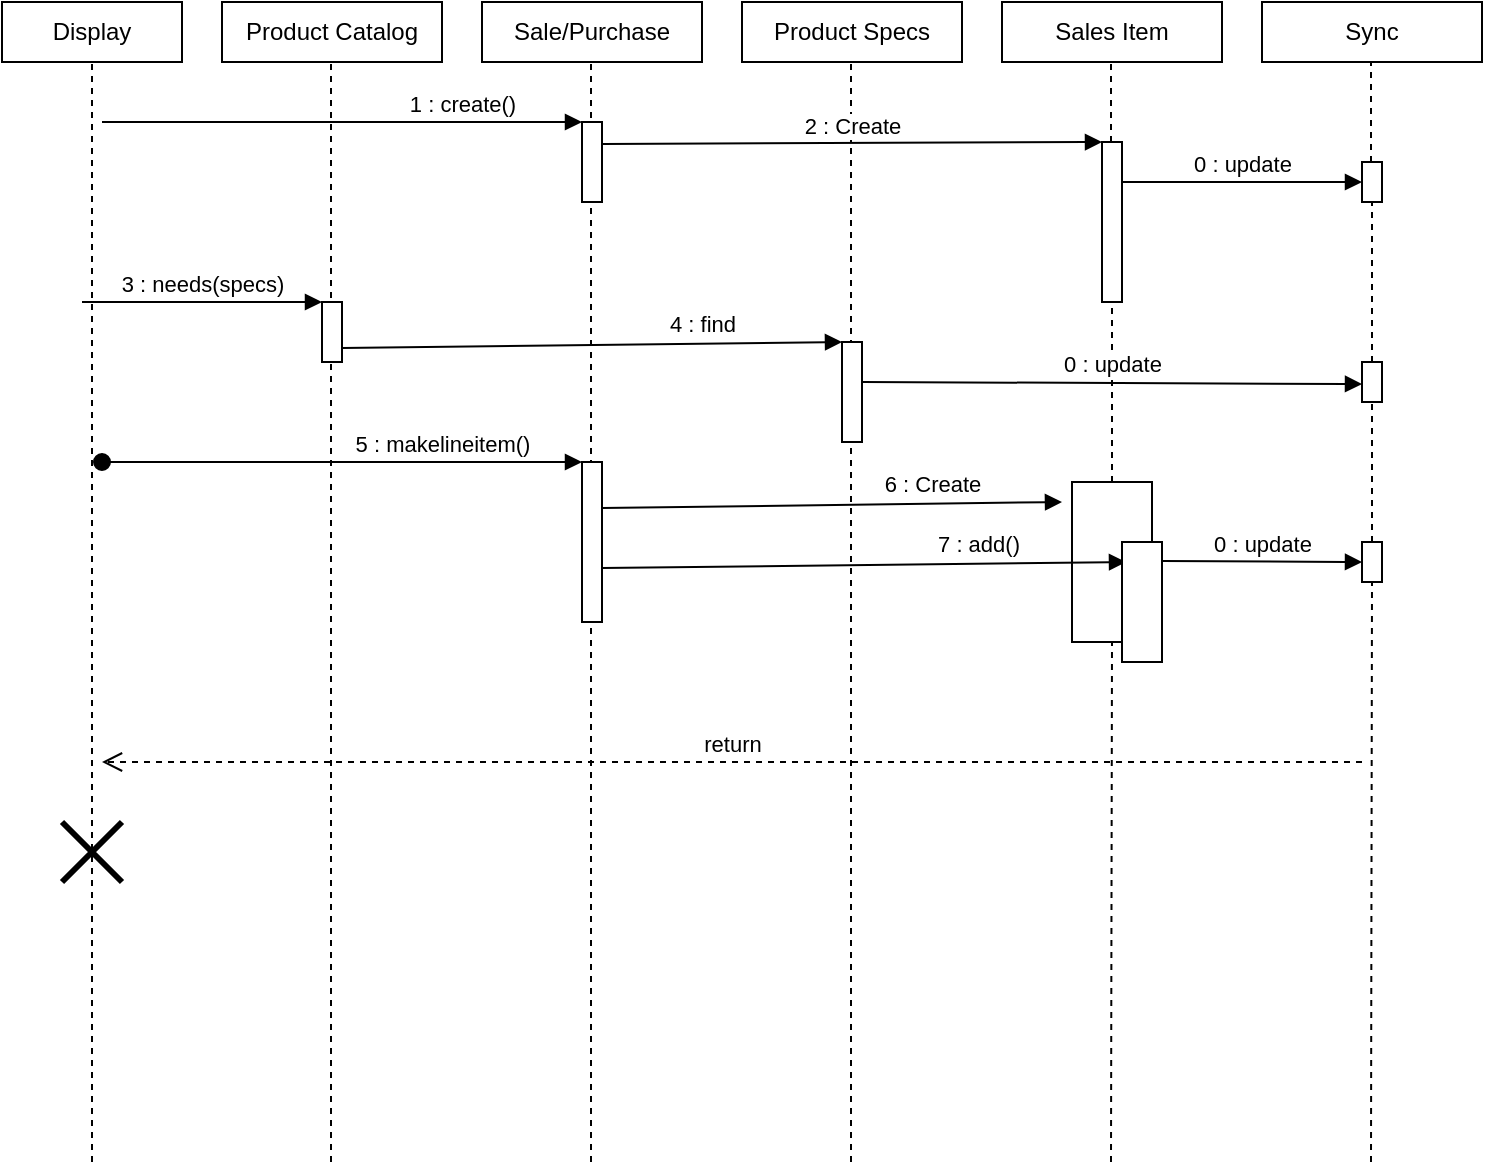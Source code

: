 <mxfile version="13.6.2" type="device"><diagram id="TnntH0DLLdK09GkPXZ0S" name="Page-1"><mxGraphModel dx="1822" dy="822" grid="1" gridSize="10" guides="1" tooltips="1" connect="1" arrows="1" fold="1" page="0" pageScale="1" pageWidth="850" pageHeight="1100" math="0" shadow="0"><root><mxCell id="0"/><mxCell id="1" parent="0"/><mxCell id="eNyDji231cgdocFPF62N-1" value="Display" style="rounded=0;whiteSpace=wrap;html=1;" vertex="1" parent="1"><mxGeometry x="-50" y="100" width="90" height="30" as="geometry"/></mxCell><mxCell id="eNyDji231cgdocFPF62N-2" value="Product Catalog" style="rounded=0;whiteSpace=wrap;html=1;" vertex="1" parent="1"><mxGeometry x="60" y="100" width="110" height="30" as="geometry"/></mxCell><mxCell id="eNyDji231cgdocFPF62N-3" value="Sale/Purchase" style="rounded=0;whiteSpace=wrap;html=1;" vertex="1" parent="1"><mxGeometry x="190" y="100" width="110" height="30" as="geometry"/></mxCell><mxCell id="eNyDji231cgdocFPF62N-4" value="Product Specs" style="rounded=0;whiteSpace=wrap;html=1;" vertex="1" parent="1"><mxGeometry x="320" y="100" width="110" height="30" as="geometry"/></mxCell><mxCell id="eNyDji231cgdocFPF62N-5" value="Sales Item" style="rounded=0;whiteSpace=wrap;html=1;" vertex="1" parent="1"><mxGeometry x="450" y="100" width="110" height="30" as="geometry"/></mxCell><mxCell id="eNyDji231cgdocFPF62N-6" value="" style="endArrow=none;dashed=1;html=1;entryX=0.5;entryY=1;entryDx=0;entryDy=0;" edge="1" parent="1" target="eNyDji231cgdocFPF62N-1"><mxGeometry width="50" height="50" relative="1" as="geometry"><mxPoint x="-5" y="680" as="sourcePoint"/><mxPoint x="10" y="190" as="targetPoint"/></mxGeometry></mxCell><mxCell id="eNyDji231cgdocFPF62N-7" value="" style="endArrow=none;dashed=1;html=1;entryX=0.5;entryY=1;entryDx=0;entryDy=0;" edge="1" parent="1"><mxGeometry width="50" height="50" relative="1" as="geometry"><mxPoint x="114.5" y="680" as="sourcePoint"/><mxPoint x="114.5" y="130" as="targetPoint"/></mxGeometry></mxCell><mxCell id="eNyDji231cgdocFPF62N-8" value="" style="endArrow=none;dashed=1;html=1;entryX=0.5;entryY=1;entryDx=0;entryDy=0;" edge="1" parent="1"><mxGeometry width="50" height="50" relative="1" as="geometry"><mxPoint x="244.5" y="680" as="sourcePoint"/><mxPoint x="244.5" y="130" as="targetPoint"/></mxGeometry></mxCell><mxCell id="eNyDji231cgdocFPF62N-9" value="" style="endArrow=none;dashed=1;html=1;entryX=0.5;entryY=1;entryDx=0;entryDy=0;" edge="1" parent="1"><mxGeometry width="50" height="50" relative="1" as="geometry"><mxPoint x="374.5" y="680" as="sourcePoint"/><mxPoint x="374.5" y="130" as="targetPoint"/></mxGeometry></mxCell><mxCell id="eNyDji231cgdocFPF62N-10" value="" style="endArrow=none;dashed=1;html=1;entryX=0.5;entryY=1;entryDx=0;entryDy=0;" edge="1" parent="1" source="eNyDji231cgdocFPF62N-16"><mxGeometry width="50" height="50" relative="1" as="geometry"><mxPoint x="504.5" y="680" as="sourcePoint"/><mxPoint x="504.5" y="130" as="targetPoint"/></mxGeometry></mxCell><mxCell id="eNyDji231cgdocFPF62N-11" value="Sync" style="rounded=0;whiteSpace=wrap;html=1;" vertex="1" parent="1"><mxGeometry x="580" y="100" width="110" height="30" as="geometry"/></mxCell><mxCell id="eNyDji231cgdocFPF62N-12" value="" style="endArrow=none;dashed=1;html=1;entryX=0.5;entryY=1;entryDx=0;entryDy=0;" edge="1" parent="1" source="eNyDji231cgdocFPF62N-38"><mxGeometry width="50" height="50" relative="1" as="geometry"><mxPoint x="634.5" y="680" as="sourcePoint"/><mxPoint x="634.5" y="130" as="targetPoint"/></mxGeometry></mxCell><mxCell id="eNyDji231cgdocFPF62N-13" value="" style="html=1;points=[];perimeter=orthogonalPerimeter;" vertex="1" parent="1"><mxGeometry x="240" y="160" width="10" height="40" as="geometry"/></mxCell><mxCell id="eNyDji231cgdocFPF62N-14" value="1 : create()" style="html=1;verticalAlign=bottom;endArrow=block;entryX=0;entryY=0;" edge="1" target="eNyDji231cgdocFPF62N-13" parent="1"><mxGeometry x="0.5" relative="1" as="geometry"><mxPoint y="160" as="sourcePoint"/><mxPoint as="offset"/></mxGeometry></mxCell><mxCell id="eNyDji231cgdocFPF62N-17" value="2 : Create" style="html=1;verticalAlign=bottom;endArrow=block;entryX=0;entryY=0;exitX=1;exitY=0.275;exitDx=0;exitDy=0;exitPerimeter=0;" edge="1" target="eNyDji231cgdocFPF62N-16" parent="1" source="eNyDji231cgdocFPF62N-13"><mxGeometry relative="1" as="geometry"><mxPoint x="560" y="170" as="sourcePoint"/></mxGeometry></mxCell><mxCell id="eNyDji231cgdocFPF62N-19" value="" style="html=1;points=[];perimeter=orthogonalPerimeter;" vertex="1" parent="1"><mxGeometry x="110" y="250" width="10" height="30" as="geometry"/></mxCell><mxCell id="eNyDji231cgdocFPF62N-20" value="3 : needs(specs)" style="html=1;verticalAlign=bottom;startArrow=none;endArrow=block;startSize=8;startFill=0;" edge="1" target="eNyDji231cgdocFPF62N-19" parent="1"><mxGeometry relative="1" as="geometry"><mxPoint x="-10" y="250" as="sourcePoint"/></mxGeometry></mxCell><mxCell id="eNyDji231cgdocFPF62N-22" value="" style="html=1;points=[];perimeter=orthogonalPerimeter;" vertex="1" parent="1"><mxGeometry x="370" y="270" width="10" height="50" as="geometry"/></mxCell><mxCell id="eNyDji231cgdocFPF62N-23" value="4 : find" style="html=1;verticalAlign=bottom;endArrow=block;entryX=0;entryY=0;exitX=1;exitY=0.767;exitDx=0;exitDy=0;exitPerimeter=0;" edge="1" target="eNyDji231cgdocFPF62N-22" parent="1" source="eNyDji231cgdocFPF62N-19"><mxGeometry x="0.44" y="1" relative="1" as="geometry"><mxPoint x="300" y="270" as="sourcePoint"/><mxPoint as="offset"/></mxGeometry></mxCell><mxCell id="eNyDji231cgdocFPF62N-25" value="" style="html=1;points=[];perimeter=orthogonalPerimeter;" vertex="1" parent="1"><mxGeometry x="240" y="330" width="10" height="80" as="geometry"/></mxCell><mxCell id="eNyDji231cgdocFPF62N-26" value="5 : makelineitem()" style="html=1;verticalAlign=bottom;startArrow=oval;endArrow=block;startSize=8;" edge="1" target="eNyDji231cgdocFPF62N-25" parent="1"><mxGeometry x="0.417" relative="1" as="geometry"><mxPoint y="330" as="sourcePoint"/><mxPoint as="offset"/></mxGeometry></mxCell><mxCell id="eNyDji231cgdocFPF62N-27" value="6 : Create" style="html=1;verticalAlign=bottom;endArrow=block;exitX=1;exitY=0.767;exitDx=0;exitDy=0;exitPerimeter=0;" edge="1" parent="1"><mxGeometry x="0.44" y="1" relative="1" as="geometry"><mxPoint x="250" y="353.01" as="sourcePoint"/><mxPoint x="480" y="350" as="targetPoint"/><mxPoint as="offset"/></mxGeometry></mxCell><mxCell id="eNyDji231cgdocFPF62N-16" value="" style="html=1;points=[];perimeter=orthogonalPerimeter;" vertex="1" parent="1"><mxGeometry x="500" y="170" width="10" height="80" as="geometry"/></mxCell><mxCell id="eNyDji231cgdocFPF62N-29" value="" style="endArrow=none;dashed=1;html=1;entryX=0.5;entryY=1;entryDx=0;entryDy=0;" edge="1" parent="1" source="eNyDji231cgdocFPF62N-30" target="eNyDji231cgdocFPF62N-16"><mxGeometry width="50" height="50" relative="1" as="geometry"><mxPoint x="504.5" y="680" as="sourcePoint"/><mxPoint x="504.5" y="130" as="targetPoint"/></mxGeometry></mxCell><mxCell id="eNyDji231cgdocFPF62N-30" value="" style="html=1;points=[];perimeter=orthogonalPerimeter;" vertex="1" parent="1"><mxGeometry x="485" y="340" width="40" height="80" as="geometry"/></mxCell><mxCell id="eNyDji231cgdocFPF62N-31" value="" style="endArrow=none;dashed=1;html=1;entryX=0.5;entryY=1;entryDx=0;entryDy=0;" edge="1" parent="1" target="eNyDji231cgdocFPF62N-30"><mxGeometry width="50" height="50" relative="1" as="geometry"><mxPoint x="504.5" y="680" as="sourcePoint"/><mxPoint x="505" y="250" as="targetPoint"/></mxGeometry></mxCell><mxCell id="eNyDji231cgdocFPF62N-28" value="7 : add()" style="html=1;verticalAlign=bottom;endArrow=block;exitX=1;exitY=0.767;exitDx=0;exitDy=0;exitPerimeter=0;entryX=0.1;entryY=0.167;entryDx=0;entryDy=0;entryPerimeter=0;" edge="1" parent="1" target="eNyDji231cgdocFPF62N-32"><mxGeometry x="0.44" y="1" relative="1" as="geometry"><mxPoint x="250" y="383.01" as="sourcePoint"/><mxPoint x="480" y="380" as="targetPoint"/><mxPoint as="offset"/></mxGeometry></mxCell><mxCell id="eNyDji231cgdocFPF62N-32" value="" style="html=1;points=[];perimeter=orthogonalPerimeter;" vertex="1" parent="1"><mxGeometry x="510" y="370" width="20" height="60" as="geometry"/></mxCell><mxCell id="eNyDji231cgdocFPF62N-33" value="0 : update" style="html=1;verticalAlign=bottom;startArrow=none;endArrow=block;startSize=8;startFill=0;" edge="1" parent="1"><mxGeometry relative="1" as="geometry"><mxPoint x="510" y="190" as="sourcePoint"/><mxPoint x="630" y="190" as="targetPoint"/></mxGeometry></mxCell><mxCell id="eNyDji231cgdocFPF62N-34" value="0 : update" style="html=1;verticalAlign=bottom;startArrow=none;endArrow=block;startSize=8;startFill=0;" edge="1" parent="1"><mxGeometry relative="1" as="geometry"><mxPoint x="530" y="379.5" as="sourcePoint"/><mxPoint x="630" y="380" as="targetPoint"/></mxGeometry></mxCell><mxCell id="eNyDji231cgdocFPF62N-35" value="0 : update" style="html=1;verticalAlign=bottom;startArrow=none;endArrow=block;startSize=8;startFill=0;" edge="1" parent="1"><mxGeometry relative="1" as="geometry"><mxPoint x="380" y="290" as="sourcePoint"/><mxPoint x="630" y="291" as="targetPoint"/></mxGeometry></mxCell><mxCell id="eNyDji231cgdocFPF62N-36" value="" style="shape=umlDestroy;whiteSpace=wrap;html=1;strokeWidth=3;" vertex="1" parent="1"><mxGeometry x="-20" y="510" width="30" height="30" as="geometry"/></mxCell><mxCell id="eNyDji231cgdocFPF62N-38" value="" style="html=1;points=[];perimeter=orthogonalPerimeter;" vertex="1" parent="1"><mxGeometry x="630" y="180" width="10" height="20" as="geometry"/></mxCell><mxCell id="eNyDji231cgdocFPF62N-39" value="" style="endArrow=none;dashed=1;html=1;entryX=0.5;entryY=1;entryDx=0;entryDy=0;" edge="1" parent="1" source="eNyDji231cgdocFPF62N-40" target="eNyDji231cgdocFPF62N-38"><mxGeometry width="50" height="50" relative="1" as="geometry"><mxPoint x="634.5" y="680" as="sourcePoint"/><mxPoint x="634.5" y="130" as="targetPoint"/></mxGeometry></mxCell><mxCell id="eNyDji231cgdocFPF62N-40" value="" style="html=1;points=[];perimeter=orthogonalPerimeter;" vertex="1" parent="1"><mxGeometry x="630" y="280" width="10" height="20" as="geometry"/></mxCell><mxCell id="eNyDji231cgdocFPF62N-41" value="" style="endArrow=none;dashed=1;html=1;entryX=0.5;entryY=1;entryDx=0;entryDy=0;" edge="1" parent="1" source="eNyDji231cgdocFPF62N-42" target="eNyDji231cgdocFPF62N-40"><mxGeometry width="50" height="50" relative="1" as="geometry"><mxPoint x="634.5" y="680" as="sourcePoint"/><mxPoint x="635" y="200" as="targetPoint"/></mxGeometry></mxCell><mxCell id="eNyDji231cgdocFPF62N-42" value="" style="html=1;points=[];perimeter=orthogonalPerimeter;" vertex="1" parent="1"><mxGeometry x="630" y="370" width="10" height="20" as="geometry"/></mxCell><mxCell id="eNyDji231cgdocFPF62N-43" value="" style="endArrow=none;dashed=1;html=1;entryX=0.5;entryY=1;entryDx=0;entryDy=0;" edge="1" parent="1" target="eNyDji231cgdocFPF62N-42"><mxGeometry width="50" height="50" relative="1" as="geometry"><mxPoint x="634.5" y="680" as="sourcePoint"/><mxPoint x="635" y="300" as="targetPoint"/></mxGeometry></mxCell><mxCell id="eNyDji231cgdocFPF62N-45" value="return" style="html=1;verticalAlign=bottom;endArrow=open;dashed=1;endSize=8;" edge="1" parent="1"><mxGeometry relative="1" as="geometry"><mxPoint x="630" y="480" as="sourcePoint"/><mxPoint y="480" as="targetPoint"/></mxGeometry></mxCell></root></mxGraphModel></diagram></mxfile>